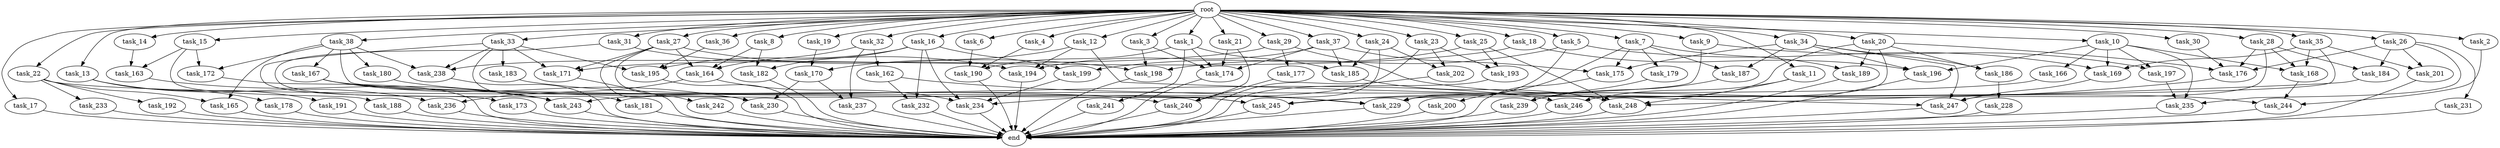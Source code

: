 digraph G {
  root [size="0.000000"];
  task_1 [size="102.400000"];
  task_2 [size="102.400000"];
  task_3 [size="102.400000"];
  task_4 [size="102.400000"];
  task_5 [size="102.400000"];
  task_6 [size="102.400000"];
  task_7 [size="102.400000"];
  task_8 [size="102.400000"];
  task_9 [size="102.400000"];
  task_10 [size="102.400000"];
  task_11 [size="102.400000"];
  task_12 [size="102.400000"];
  task_13 [size="102.400000"];
  task_14 [size="102.400000"];
  task_15 [size="102.400000"];
  task_16 [size="102.400000"];
  task_17 [size="102.400000"];
  task_18 [size="102.400000"];
  task_19 [size="102.400000"];
  task_20 [size="102.400000"];
  task_21 [size="102.400000"];
  task_22 [size="102.400000"];
  task_23 [size="102.400000"];
  task_24 [size="102.400000"];
  task_25 [size="102.400000"];
  task_26 [size="102.400000"];
  task_27 [size="102.400000"];
  task_28 [size="102.400000"];
  task_29 [size="102.400000"];
  task_30 [size="102.400000"];
  task_31 [size="102.400000"];
  task_32 [size="102.400000"];
  task_33 [size="102.400000"];
  task_34 [size="102.400000"];
  task_35 [size="102.400000"];
  task_36 [size="102.400000"];
  task_37 [size="102.400000"];
  task_38 [size="102.400000"];
  task_162 [size="13743895347.200001"];
  task_163 [size="45526653337.600006"];
  task_164 [size="107374182400.000000"];
  task_165 [size="99643241267.200012"];
  task_166 [size="7730941132.800000"];
  task_167 [size="85899345920.000000"];
  task_168 [size="93630287052.800003"];
  task_169 [size="124554051584.000000"];
  task_170 [size="93630287052.800003"];
  task_171 [size="175234665676.800018"];
  task_172 [size="89335319756.800003"];
  task_173 [size="3435973836.800000"];
  task_174 [size="214748364800.000000"];
  task_175 [size="46385646796.800003"];
  task_176 [size="103938208563.200012"];
  task_177 [size="30923764531.200001"];
  task_178 [size="85899345920.000000"];
  task_179 [size="3435973836.800000"];
  task_180 [size="85899345920.000000"];
  task_181 [size="3435973836.800000"];
  task_182 [size="93630287052.800003"];
  task_183 [size="3435973836.800000"];
  task_184 [size="58411555225.600006"];
  task_185 [size="128849018880.000000"];
  task_186 [size="63565515980.800003"];
  task_187 [size="24910810316.800003"];
  task_188 [size="3435973836.800000"];
  task_189 [size="45526653337.600006"];
  task_190 [size="131425999257.600006"];
  task_191 [size="85899345920.000000"];
  task_192 [size="13743895347.200001"];
  task_193 [size="55834574848.000000"];
  task_194 [size="84181359001.600006"];
  task_195 [size="131425999257.600006"];
  task_196 [size="115105123532.800003"];
  task_197 [size="15461882265.600000"];
  task_198 [size="193273528320.000000"];
  task_199 [size="127990025420.800003"];
  task_200 [size="3435973836.800000"];
  task_201 [size="34359738368.000000"];
  task_202 [size="35218731827.200005"];
  task_228 [size="3435973836.800000"];
  task_229 [size="208735410585.600006"];
  task_230 [size="170080704921.600006"];
  task_231 [size="3435973836.800000"];
  task_232 [size="93630287052.800003"];
  task_233 [size="13743895347.200001"];
  task_234 [size="240518168576.000000"];
  task_235 [size="32641751449.600002"];
  task_236 [size="171798691840.000000"];
  task_237 [size="55834574848.000000"];
  task_238 [size="120259084288.000000"];
  task_239 [size="77309411328.000000"];
  task_240 [size="163208757248.000000"];
  task_241 [size="85899345920.000000"];
  task_242 [size="85899345920.000000"];
  task_243 [size="155477816115.200012"];
  task_244 [size="42090679500.800003"];
  task_245 [size="162349763788.800018"];
  task_246 [size="182965606809.600006"];
  task_247 [size="170080704921.600006"];
  task_248 [size="194132521779.200012"];
  end [size="0.000000"];

  root -> task_1 [size="1.000000"];
  root -> task_2 [size="1.000000"];
  root -> task_3 [size="1.000000"];
  root -> task_4 [size="1.000000"];
  root -> task_5 [size="1.000000"];
  root -> task_6 [size="1.000000"];
  root -> task_7 [size="1.000000"];
  root -> task_8 [size="1.000000"];
  root -> task_9 [size="1.000000"];
  root -> task_10 [size="1.000000"];
  root -> task_11 [size="1.000000"];
  root -> task_12 [size="1.000000"];
  root -> task_13 [size="1.000000"];
  root -> task_14 [size="1.000000"];
  root -> task_15 [size="1.000000"];
  root -> task_16 [size="1.000000"];
  root -> task_17 [size="1.000000"];
  root -> task_18 [size="1.000000"];
  root -> task_19 [size="1.000000"];
  root -> task_20 [size="1.000000"];
  root -> task_21 [size="1.000000"];
  root -> task_22 [size="1.000000"];
  root -> task_23 [size="1.000000"];
  root -> task_24 [size="1.000000"];
  root -> task_25 [size="1.000000"];
  root -> task_26 [size="1.000000"];
  root -> task_27 [size="1.000000"];
  root -> task_28 [size="1.000000"];
  root -> task_29 [size="1.000000"];
  root -> task_30 [size="1.000000"];
  root -> task_31 [size="1.000000"];
  root -> task_32 [size="1.000000"];
  root -> task_33 [size="1.000000"];
  root -> task_34 [size="1.000000"];
  root -> task_35 [size="1.000000"];
  root -> task_36 [size="1.000000"];
  root -> task_37 [size="1.000000"];
  root -> task_38 [size="1.000000"];
  task_1 -> task_174 [size="838860800.000000"];
  task_1 -> task_185 [size="838860800.000000"];
  task_1 -> task_190 [size="838860800.000000"];
  task_1 -> task_241 [size="838860800.000000"];
  task_2 -> task_244 [size="75497472.000000"];
  task_3 -> task_174 [size="209715200.000000"];
  task_3 -> task_198 [size="209715200.000000"];
  task_4 -> task_190 [size="411041792.000000"];
  task_5 -> task_169 [size="838860800.000000"];
  task_5 -> task_198 [size="838860800.000000"];
  task_5 -> task_229 [size="838860800.000000"];
  task_6 -> task_190 [size="33554432.000000"];
  task_7 -> task_175 [size="33554432.000000"];
  task_7 -> task_179 [size="33554432.000000"];
  task_7 -> task_187 [size="33554432.000000"];
  task_7 -> task_189 [size="33554432.000000"];
  task_7 -> task_200 [size="33554432.000000"];
  task_8 -> task_164 [size="75497472.000000"];
  task_8 -> task_182 [size="75497472.000000"];
  task_9 -> task_197 [size="75497472.000000"];
  task_9 -> task_245 [size="75497472.000000"];
  task_10 -> task_166 [size="75497472.000000"];
  task_10 -> task_168 [size="75497472.000000"];
  task_10 -> task_169 [size="75497472.000000"];
  task_10 -> task_196 [size="75497472.000000"];
  task_10 -> task_197 [size="75497472.000000"];
  task_10 -> task_235 [size="75497472.000000"];
  task_11 -> task_246 [size="536870912.000000"];
  task_11 -> task_248 [size="536870912.000000"];
  task_12 -> task_170 [size="75497472.000000"];
  task_12 -> task_194 [size="75497472.000000"];
  task_12 -> task_247 [size="75497472.000000"];
  task_13 -> task_178 [size="838860800.000000"];
  task_13 -> task_191 [size="838860800.000000"];
  task_13 -> task_236 [size="838860800.000000"];
  task_14 -> task_163 [size="411041792.000000"];
  task_15 -> task_163 [size="33554432.000000"];
  task_15 -> task_172 [size="33554432.000000"];
  task_15 -> task_188 [size="33554432.000000"];
  task_16 -> task_182 [size="838860800.000000"];
  task_16 -> task_195 [size="838860800.000000"];
  task_16 -> task_199 [size="838860800.000000"];
  task_16 -> task_232 [size="838860800.000000"];
  task_16 -> task_234 [size="838860800.000000"];
  task_17 -> end [size="1.000000"];
  task_18 -> task_171 [size="838860800.000000"];
  task_18 -> task_196 [size="838860800.000000"];
  task_19 -> task_170 [size="838860800.000000"];
  task_20 -> task_176 [size="411041792.000000"];
  task_20 -> task_186 [size="411041792.000000"];
  task_20 -> task_189 [size="411041792.000000"];
  task_20 -> task_229 [size="411041792.000000"];
  task_20 -> task_246 [size="411041792.000000"];
  task_21 -> task_174 [size="838860800.000000"];
  task_21 -> task_240 [size="838860800.000000"];
  task_22 -> task_165 [size="134217728.000000"];
  task_22 -> task_192 [size="134217728.000000"];
  task_22 -> task_233 [size="134217728.000000"];
  task_22 -> task_245 [size="134217728.000000"];
  task_23 -> task_193 [size="134217728.000000"];
  task_23 -> task_202 [size="134217728.000000"];
  task_23 -> task_234 [size="134217728.000000"];
  task_24 -> task_185 [size="209715200.000000"];
  task_24 -> task_202 [size="209715200.000000"];
  task_24 -> task_240 [size="209715200.000000"];
  task_25 -> task_193 [size="411041792.000000"];
  task_25 -> task_199 [size="411041792.000000"];
  task_25 -> task_248 [size="411041792.000000"];
  task_26 -> task_176 [size="33554432.000000"];
  task_26 -> task_184 [size="33554432.000000"];
  task_26 -> task_201 [size="33554432.000000"];
  task_26 -> task_231 [size="33554432.000000"];
  task_26 -> task_235 [size="33554432.000000"];
  task_27 -> task_164 [size="838860800.000000"];
  task_27 -> task_171 [size="838860800.000000"];
  task_27 -> task_198 [size="838860800.000000"];
  task_27 -> task_230 [size="838860800.000000"];
  task_27 -> task_242 [size="838860800.000000"];
  task_28 -> task_168 [size="536870912.000000"];
  task_28 -> task_176 [size="536870912.000000"];
  task_28 -> task_184 [size="536870912.000000"];
  task_28 -> task_247 [size="536870912.000000"];
  task_29 -> task_177 [size="301989888.000000"];
  task_29 -> task_238 [size="301989888.000000"];
  task_29 -> task_244 [size="301989888.000000"];
  task_30 -> task_176 [size="33554432.000000"];
  task_31 -> task_194 [size="536870912.000000"];
  task_31 -> task_243 [size="536870912.000000"];
  task_32 -> task_162 [size="134217728.000000"];
  task_32 -> task_164 [size="134217728.000000"];
  task_32 -> task_237 [size="134217728.000000"];
  task_33 -> task_171 [size="33554432.000000"];
  task_33 -> task_173 [size="33554432.000000"];
  task_33 -> task_181 [size="33554432.000000"];
  task_33 -> task_183 [size="33554432.000000"];
  task_33 -> task_195 [size="33554432.000000"];
  task_33 -> task_238 [size="33554432.000000"];
  task_34 -> task_175 [size="209715200.000000"];
  task_34 -> task_186 [size="209715200.000000"];
  task_34 -> task_187 [size="209715200.000000"];
  task_34 -> task_196 [size="209715200.000000"];
  task_34 -> task_247 [size="209715200.000000"];
  task_35 -> task_168 [size="301989888.000000"];
  task_35 -> task_169 [size="301989888.000000"];
  task_35 -> task_201 [size="301989888.000000"];
  task_35 -> task_229 [size="301989888.000000"];
  task_36 -> task_195 [size="411041792.000000"];
  task_37 -> task_174 [size="209715200.000000"];
  task_37 -> task_175 [size="209715200.000000"];
  task_37 -> task_185 [size="209715200.000000"];
  task_37 -> task_194 [size="209715200.000000"];
  task_38 -> task_165 [size="838860800.000000"];
  task_38 -> task_167 [size="838860800.000000"];
  task_38 -> task_172 [size="838860800.000000"];
  task_38 -> task_180 [size="838860800.000000"];
  task_38 -> task_238 [size="838860800.000000"];
  task_38 -> task_245 [size="838860800.000000"];
  task_162 -> task_229 [size="75497472.000000"];
  task_162 -> task_232 [size="75497472.000000"];
  task_163 -> task_243 [size="536870912.000000"];
  task_164 -> task_234 [size="838860800.000000"];
  task_164 -> task_236 [size="838860800.000000"];
  task_165 -> end [size="1.000000"];
  task_166 -> task_243 [size="33554432.000000"];
  task_167 -> task_230 [size="411041792.000000"];
  task_167 -> task_240 [size="411041792.000000"];
  task_167 -> task_243 [size="411041792.000000"];
  task_168 -> task_244 [size="33554432.000000"];
  task_169 -> task_247 [size="838860800.000000"];
  task_170 -> task_230 [size="411041792.000000"];
  task_170 -> task_237 [size="411041792.000000"];
  task_171 -> end [size="1.000000"];
  task_172 -> end [size="1.000000"];
  task_173 -> end [size="1.000000"];
  task_174 -> end [size="1.000000"];
  task_175 -> end [size="1.000000"];
  task_176 -> task_245 [size="536870912.000000"];
  task_177 -> task_240 [size="134217728.000000"];
  task_178 -> end [size="1.000000"];
  task_179 -> task_239 [size="679477248.000000"];
  task_180 -> task_229 [size="411041792.000000"];
  task_181 -> end [size="1.000000"];
  task_182 -> end [size="1.000000"];
  task_183 -> task_246 [size="838860800.000000"];
  task_184 -> task_248 [size="411041792.000000"];
  task_185 -> task_248 [size="536870912.000000"];
  task_186 -> task_228 [size="33554432.000000"];
  task_187 -> task_239 [size="75497472.000000"];
  task_188 -> end [size="1.000000"];
  task_189 -> end [size="1.000000"];
  task_190 -> end [size="1.000000"];
  task_191 -> end [size="1.000000"];
  task_192 -> end [size="1.000000"];
  task_193 -> end [size="1.000000"];
  task_194 -> end [size="1.000000"];
  task_195 -> end [size="1.000000"];
  task_196 -> end [size="1.000000"];
  task_197 -> task_235 [size="209715200.000000"];
  task_198 -> end [size="1.000000"];
  task_199 -> task_234 [size="536870912.000000"];
  task_200 -> end [size="1.000000"];
  task_201 -> end [size="1.000000"];
  task_202 -> end [size="1.000000"];
  task_228 -> end [size="1.000000"];
  task_229 -> end [size="1.000000"];
  task_230 -> end [size="1.000000"];
  task_231 -> end [size="1.000000"];
  task_232 -> end [size="1.000000"];
  task_233 -> end [size="1.000000"];
  task_234 -> end [size="1.000000"];
  task_235 -> end [size="1.000000"];
  task_236 -> end [size="1.000000"];
  task_237 -> end [size="1.000000"];
  task_238 -> end [size="1.000000"];
  task_239 -> end [size="1.000000"];
  task_240 -> end [size="1.000000"];
  task_241 -> end [size="1.000000"];
  task_242 -> end [size="1.000000"];
  task_243 -> end [size="1.000000"];
  task_244 -> end [size="1.000000"];
  task_245 -> end [size="1.000000"];
  task_246 -> end [size="1.000000"];
  task_247 -> end [size="1.000000"];
  task_248 -> end [size="1.000000"];
}
